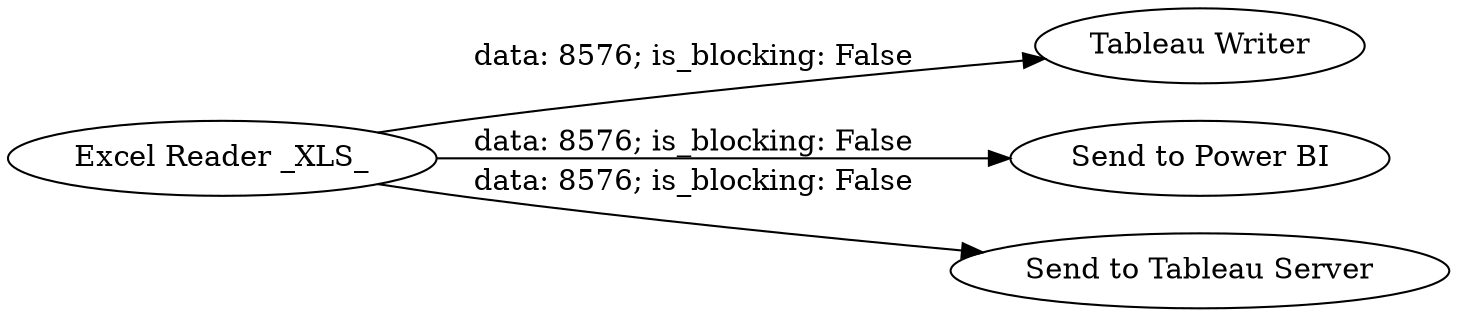 digraph {
	"8707448027591255415_3" [label="Tableau Writer"]
	"8707448027591255415_4" [label="Excel Reader _XLS_"]
	"8707448027591255415_1" [label="Send to Power BI"]
	"8707448027591255415_2" [label="Send to Tableau Server"]
	"8707448027591255415_4" -> "8707448027591255415_3" [label="data: 8576; is_blocking: False"]
	"8707448027591255415_4" -> "8707448027591255415_1" [label="data: 8576; is_blocking: False"]
	"8707448027591255415_4" -> "8707448027591255415_2" [label="data: 8576; is_blocking: False"]
	rankdir=LR
}

